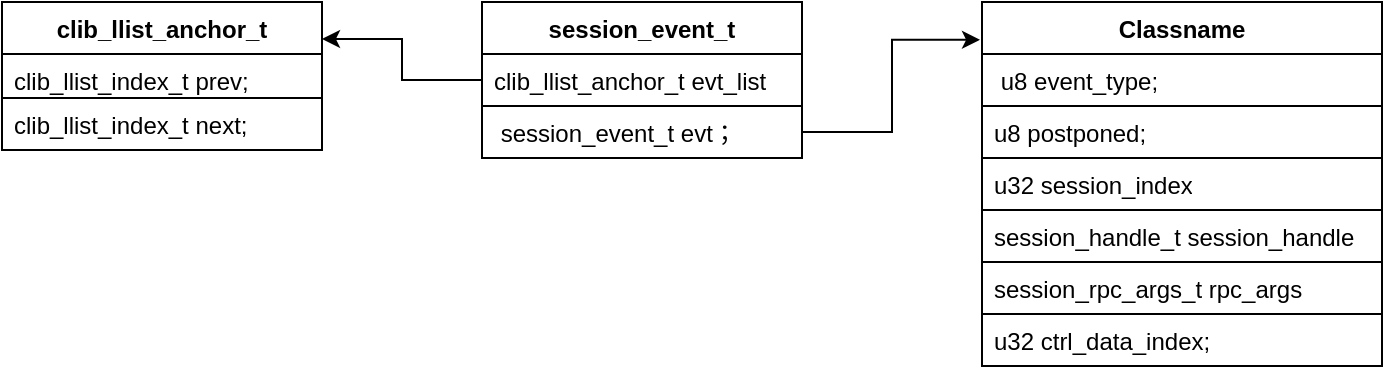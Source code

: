 <mxfile version="21.0.2" type="github">
  <diagram name="第 1 页" id="rPMmVkAqdcf075bc7IzI">
    <mxGraphModel dx="954" dy="541" grid="1" gridSize="10" guides="1" tooltips="1" connect="1" arrows="1" fold="1" page="1" pageScale="1" pageWidth="827" pageHeight="1169" math="0" shadow="0">
      <root>
        <mxCell id="0" />
        <mxCell id="1" parent="0" />
        <mxCell id="eiXU1SdQlwMIabXLQ-eW-1" value="&lt;font style=&quot;vertical-align: inherit;&quot;&gt;&lt;font style=&quot;vertical-align: inherit;&quot;&gt;clib_llist_anchor_t&lt;/font&gt;&lt;/font&gt;" style="swimlane;fontStyle=1;align=center;verticalAlign=top;childLayout=stackLayout;horizontal=1;startSize=26;horizontalStack=0;resizeParent=1;resizeParentMax=0;resizeLast=0;collapsible=1;marginBottom=0;whiteSpace=wrap;html=1;" vertex="1" parent="1">
          <mxGeometry x="70" y="200" width="160" height="74" as="geometry" />
        </mxCell>
        <mxCell id="eiXU1SdQlwMIabXLQ-eW-2" value="&lt;font style=&quot;vertical-align: inherit;&quot;&gt;&lt;font style=&quot;vertical-align: inherit;&quot;&gt;clib_llist_index_t prev;&lt;/font&gt;&lt;/font&gt;" style="text;strokeColor=default;fillColor=none;align=left;verticalAlign=top;spacingLeft=4;spacingRight=4;overflow=hidden;rotatable=0;points=[[0,0.5],[1,0.5]];portConstraint=eastwest;whiteSpace=wrap;html=1;" vertex="1" parent="eiXU1SdQlwMIabXLQ-eW-1">
          <mxGeometry y="26" width="160" height="22" as="geometry" />
        </mxCell>
        <mxCell id="eiXU1SdQlwMIabXLQ-eW-4" value="&lt;font style=&quot;vertical-align: inherit;&quot;&gt;&lt;font style=&quot;vertical-align: inherit;&quot;&gt;clib_llist_index_t next;&lt;/font&gt;&lt;/font&gt;" style="text;strokeColor=default;fillColor=none;align=left;verticalAlign=top;spacingLeft=4;spacingRight=4;overflow=hidden;rotatable=0;points=[[0,0.5],[1,0.5]];portConstraint=eastwest;whiteSpace=wrap;html=1;" vertex="1" parent="eiXU1SdQlwMIabXLQ-eW-1">
          <mxGeometry y="48" width="160" height="26" as="geometry" />
        </mxCell>
        <mxCell id="eiXU1SdQlwMIabXLQ-eW-14" value="&lt;font style=&quot;vertical-align: inherit;&quot;&gt;&lt;font style=&quot;vertical-align: inherit;&quot;&gt;session_event_t&lt;/font&gt;&lt;/font&gt;" style="swimlane;fontStyle=1;align=center;verticalAlign=top;childLayout=stackLayout;horizontal=1;startSize=26;horizontalStack=0;resizeParent=1;resizeParentMax=0;resizeLast=0;collapsible=1;marginBottom=0;whiteSpace=wrap;html=1;strokeColor=default;" vertex="1" parent="1">
          <mxGeometry x="310" y="200" width="160" height="78" as="geometry" />
        </mxCell>
        <mxCell id="eiXU1SdQlwMIabXLQ-eW-15" value="&lt;font style=&quot;vertical-align: inherit;&quot;&gt;&lt;font style=&quot;vertical-align: inherit;&quot;&gt;clib_llist_anchor_t evt_list&lt;/font&gt;&lt;/font&gt;" style="text;strokeColor=default;fillColor=none;align=left;verticalAlign=top;spacingLeft=4;spacingRight=4;overflow=hidden;rotatable=0;points=[[0,0.5],[1,0.5]];portConstraint=eastwest;whiteSpace=wrap;html=1;" vertex="1" parent="eiXU1SdQlwMIabXLQ-eW-14">
          <mxGeometry y="26" width="160" height="26" as="geometry" />
        </mxCell>
        <mxCell id="eiXU1SdQlwMIabXLQ-eW-17" value="&lt;font style=&quot;vertical-align: inherit;&quot;&gt;&lt;font style=&quot;vertical-align: inherit;&quot;&gt;&amp;nbsp;session_event_t evt；&lt;/font&gt;&lt;/font&gt;" style="text;strokeColor=default;fillColor=none;align=left;verticalAlign=top;spacingLeft=4;spacingRight=4;overflow=hidden;rotatable=0;points=[[0,0.5],[1,0.5]];portConstraint=eastwest;whiteSpace=wrap;html=1;" vertex="1" parent="eiXU1SdQlwMIabXLQ-eW-14">
          <mxGeometry y="52" width="160" height="26" as="geometry" />
        </mxCell>
        <mxCell id="eiXU1SdQlwMIabXLQ-eW-18" value="Classname" style="swimlane;fontStyle=1;align=center;verticalAlign=top;childLayout=stackLayout;horizontal=1;startSize=26;horizontalStack=0;resizeParent=1;resizeParentMax=0;resizeLast=0;collapsible=1;marginBottom=0;whiteSpace=wrap;html=1;" vertex="1" parent="1">
          <mxGeometry x="560" y="200" width="200" height="182" as="geometry" />
        </mxCell>
        <mxCell id="eiXU1SdQlwMIabXLQ-eW-19" value="&amp;nbsp;u8 event_type;" style="text;strokeColor=default;fillColor=none;align=left;verticalAlign=top;spacingLeft=4;spacingRight=4;overflow=hidden;rotatable=0;points=[[0,0.5],[1,0.5]];portConstraint=eastwest;whiteSpace=wrap;html=1;" vertex="1" parent="eiXU1SdQlwMIabXLQ-eW-18">
          <mxGeometry y="26" width="200" height="26" as="geometry" />
        </mxCell>
        <mxCell id="eiXU1SdQlwMIabXLQ-eW-21" value="u8 postponed;" style="text;strokeColor=default;fillColor=none;align=left;verticalAlign=top;spacingLeft=4;spacingRight=4;overflow=hidden;rotatable=0;points=[[0,0.5],[1,0.5]];portConstraint=eastwest;whiteSpace=wrap;html=1;" vertex="1" parent="eiXU1SdQlwMIabXLQ-eW-18">
          <mxGeometry y="52" width="200" height="26" as="geometry" />
        </mxCell>
        <mxCell id="eiXU1SdQlwMIabXLQ-eW-22" value="u32 session_index" style="text;strokeColor=default;fillColor=none;align=left;verticalAlign=top;spacingLeft=4;spacingRight=4;overflow=hidden;rotatable=0;points=[[0,0.5],[1,0.5]];portConstraint=eastwest;whiteSpace=wrap;html=1;" vertex="1" parent="eiXU1SdQlwMIabXLQ-eW-18">
          <mxGeometry y="78" width="200" height="26" as="geometry" />
        </mxCell>
        <mxCell id="eiXU1SdQlwMIabXLQ-eW-23" value="session_handle_t session_handle" style="text;strokeColor=default;fillColor=none;align=left;verticalAlign=top;spacingLeft=4;spacingRight=4;overflow=hidden;rotatable=0;points=[[0,0.5],[1,0.5]];portConstraint=eastwest;whiteSpace=wrap;html=1;" vertex="1" parent="eiXU1SdQlwMIabXLQ-eW-18">
          <mxGeometry y="104" width="200" height="26" as="geometry" />
        </mxCell>
        <mxCell id="eiXU1SdQlwMIabXLQ-eW-24" value="session_rpc_args_t rpc_args" style="text;strokeColor=default;fillColor=none;align=left;verticalAlign=top;spacingLeft=4;spacingRight=4;overflow=hidden;rotatable=0;points=[[0,0.5],[1,0.5]];portConstraint=eastwest;whiteSpace=wrap;html=1;" vertex="1" parent="eiXU1SdQlwMIabXLQ-eW-18">
          <mxGeometry y="130" width="200" height="26" as="geometry" />
        </mxCell>
        <mxCell id="eiXU1SdQlwMIabXLQ-eW-25" value="u32 ctrl_data_index;" style="text;strokeColor=default;fillColor=none;align=left;verticalAlign=top;spacingLeft=4;spacingRight=4;overflow=hidden;rotatable=0;points=[[0,0.5],[1,0.5]];portConstraint=eastwest;whiteSpace=wrap;html=1;" vertex="1" parent="eiXU1SdQlwMIabXLQ-eW-18">
          <mxGeometry y="156" width="200" height="26" as="geometry" />
        </mxCell>
        <mxCell id="eiXU1SdQlwMIabXLQ-eW-27" style="edgeStyle=orthogonalEdgeStyle;rounded=0;orthogonalLoop=1;jettySize=auto;html=1;exitX=0;exitY=0.5;exitDx=0;exitDy=0;entryX=1;entryY=0.25;entryDx=0;entryDy=0;" edge="1" parent="1" source="eiXU1SdQlwMIabXLQ-eW-15" target="eiXU1SdQlwMIabXLQ-eW-1">
          <mxGeometry relative="1" as="geometry" />
        </mxCell>
        <mxCell id="eiXU1SdQlwMIabXLQ-eW-28" style="edgeStyle=orthogonalEdgeStyle;rounded=0;orthogonalLoop=1;jettySize=auto;html=1;exitX=1;exitY=0.5;exitDx=0;exitDy=0;entryX=-0.005;entryY=0.104;entryDx=0;entryDy=0;entryPerimeter=0;" edge="1" parent="1" source="eiXU1SdQlwMIabXLQ-eW-17" target="eiXU1SdQlwMIabXLQ-eW-18">
          <mxGeometry relative="1" as="geometry" />
        </mxCell>
      </root>
    </mxGraphModel>
  </diagram>
</mxfile>

